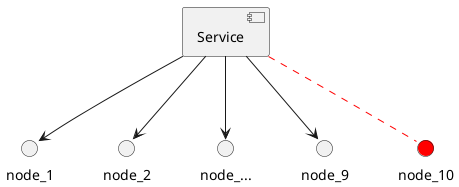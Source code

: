 @startuml
[Service] -down-> node_1
[Service] -down-> node_2
[Service] -down-> node_...
[Service] -down-> node_9
() node_10 #red
[Service] .down. node_10 #Red
@enduml